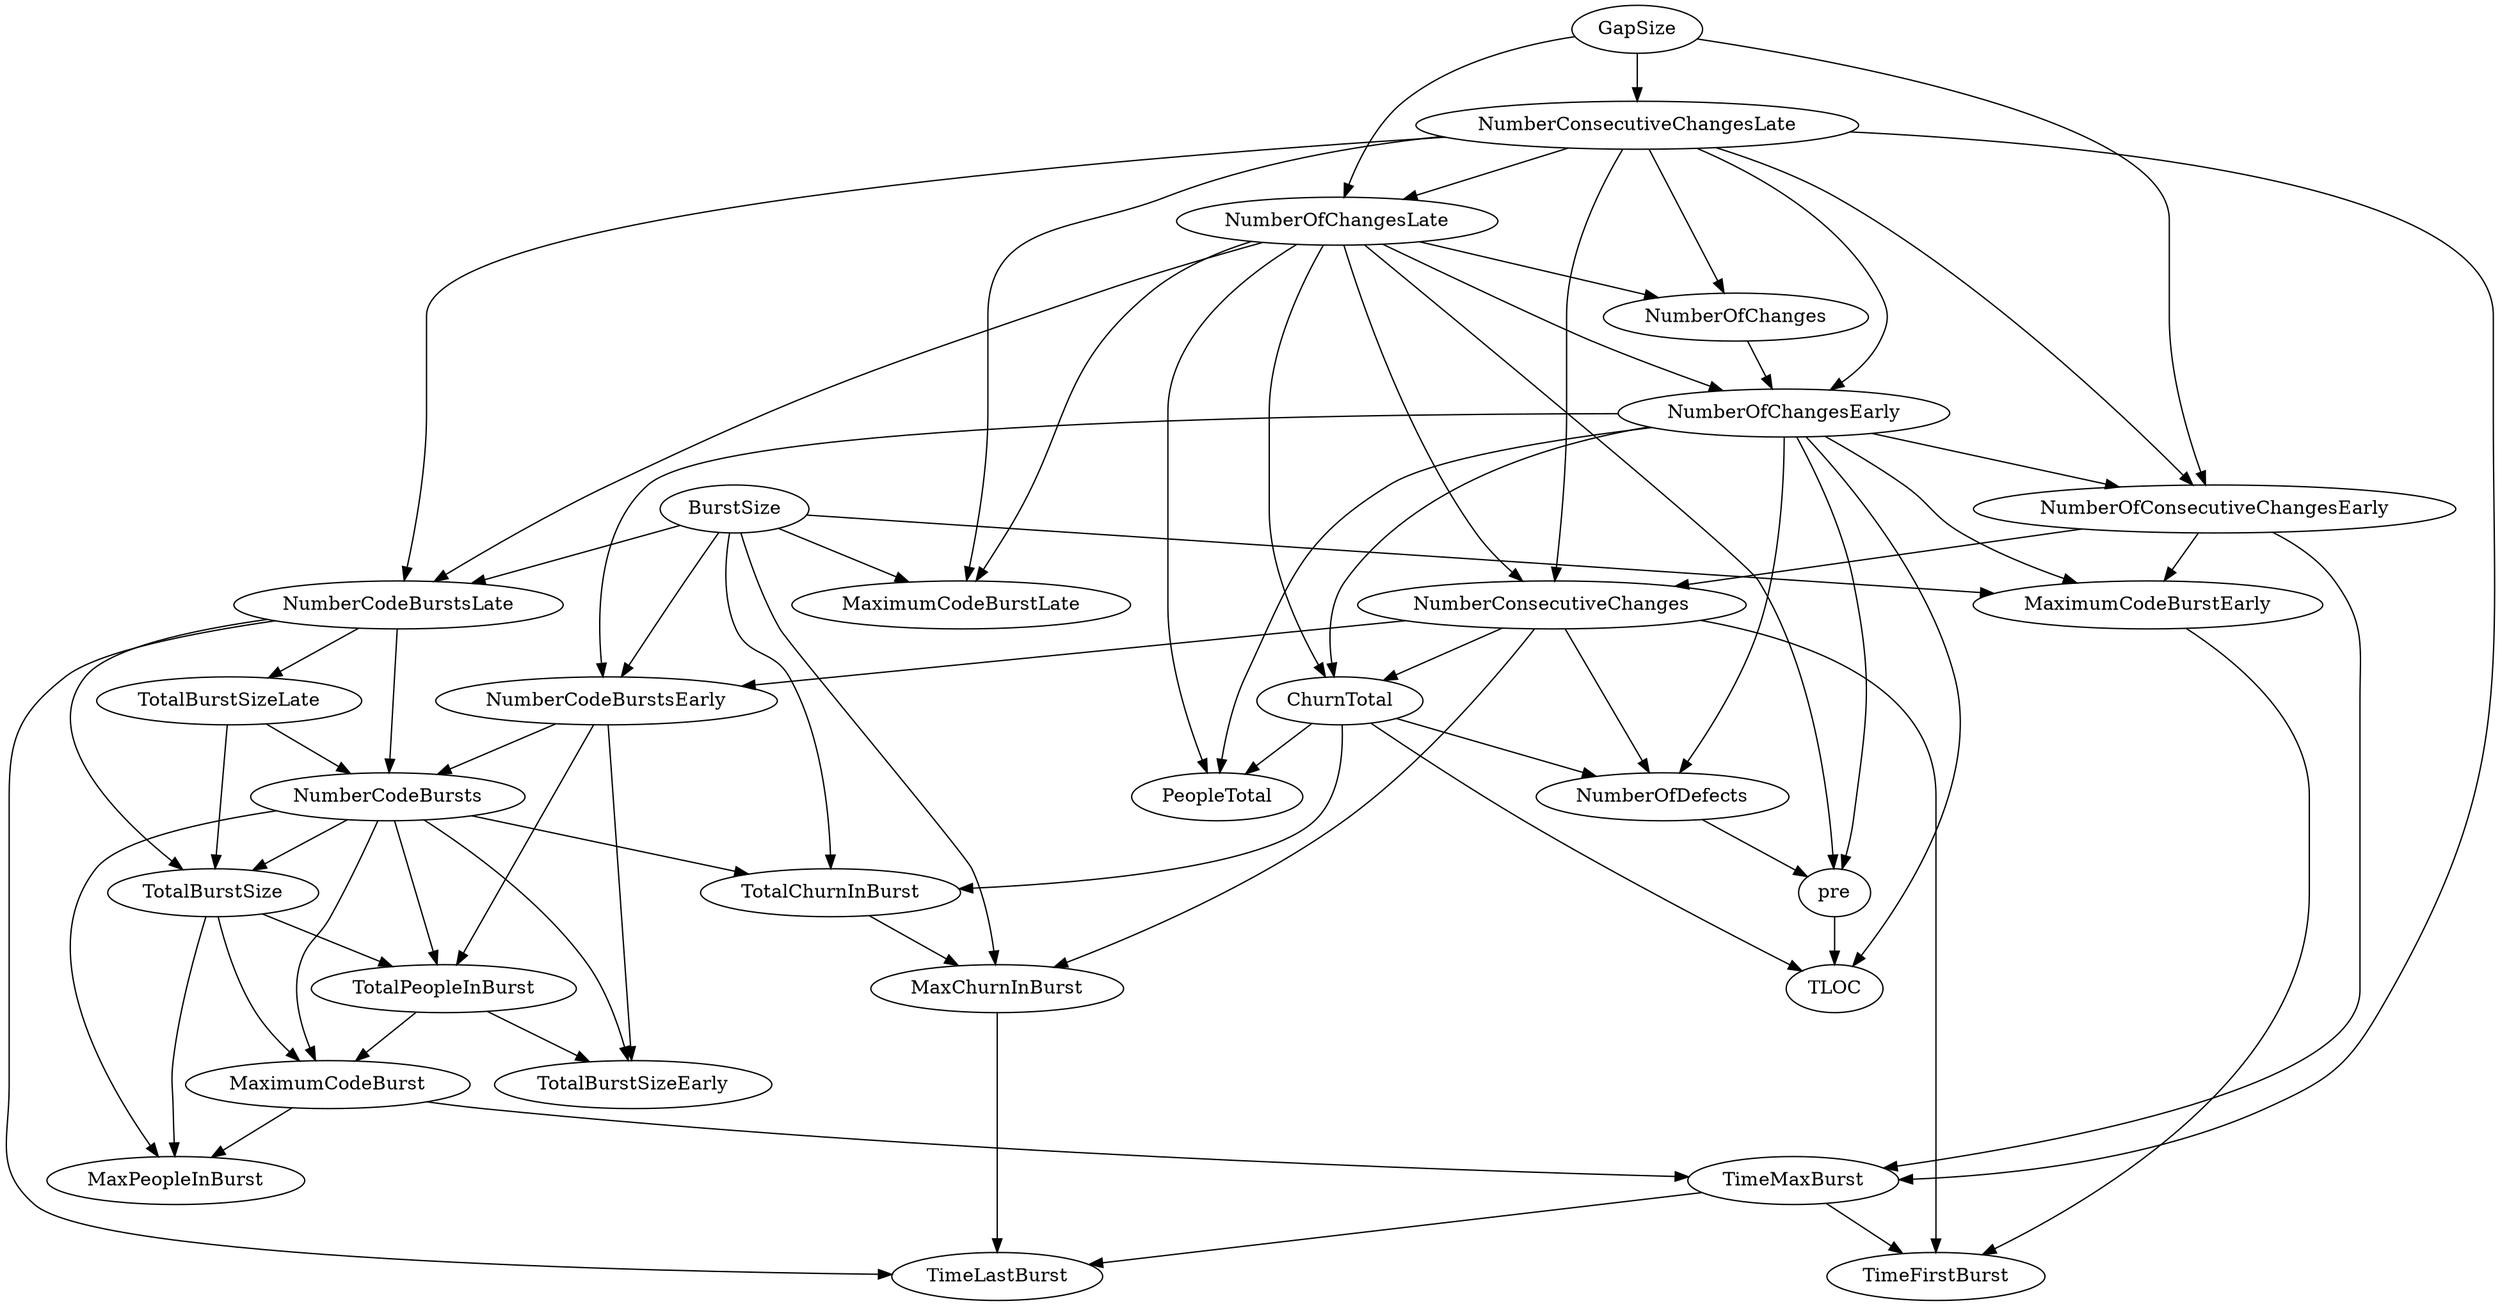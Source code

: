 digraph {
   TotalPeopleInBurst;
   MaximumCodeBurstLate;
   NumberOfChanges;
   MaxPeopleInBurst;
   TotalBurstSizeLate;
   NumberCodeBurstsLate;
   NumberOfChangesLate;
   NumberOfChangesEarly;
   MaxChurnInBurst;
   MaximumCodeBurstEarly;
   NumberCodeBurstsEarly;
   TimeFirstBurst;
   TotalChurnInBurst;
   ChurnTotal;
   MaximumCodeBurst;
   NumberOfConsecutiveChangesEarly;
   NumberConsecutiveChangesLate;
   TotalBurstSizeEarly;
   TotalBurstSize;
   TimeMaxBurst;
   NumberConsecutiveChanges;
   TimeLastBurst;
   NumberCodeBursts;
   PeopleTotal;
   pre;
   NumberOfDefects;
   TLOC;
   GapSize;
   BurstSize;
   TotalPeopleInBurst -> MaximumCodeBurst;
   TotalPeopleInBurst -> TotalBurstSizeEarly;
   NumberOfChanges -> NumberOfChangesEarly;
   TotalBurstSizeLate -> TotalBurstSize;
   TotalBurstSizeLate -> NumberCodeBursts;
   NumberCodeBurstsLate -> TotalBurstSizeLate;
   NumberCodeBurstsLate -> TotalBurstSize;
   NumberCodeBurstsLate -> TimeLastBurst;
   NumberCodeBurstsLate -> NumberCodeBursts;
   NumberOfChangesLate -> MaximumCodeBurstLate;
   NumberOfChangesLate -> NumberOfChanges;
   NumberOfChangesLate -> NumberCodeBurstsLate;
   NumberOfChangesLate -> NumberOfChangesEarly;
   NumberOfChangesLate -> ChurnTotal;
   NumberOfChangesLate -> NumberConsecutiveChanges;
   NumberOfChangesLate -> PeopleTotal;
   NumberOfChangesLate -> pre;
   NumberOfChangesEarly -> MaximumCodeBurstEarly;
   NumberOfChangesEarly -> NumberCodeBurstsEarly;
   NumberOfChangesEarly -> ChurnTotal;
   NumberOfChangesEarly -> NumberOfConsecutiveChangesEarly;
   NumberOfChangesEarly -> PeopleTotal;
   NumberOfChangesEarly -> pre;
   NumberOfChangesEarly -> NumberOfDefects;
   NumberOfChangesEarly -> TLOC;
   MaxChurnInBurst -> TimeLastBurst;
   MaximumCodeBurstEarly -> TimeFirstBurst;
   NumberCodeBurstsEarly -> TotalPeopleInBurst;
   NumberCodeBurstsEarly -> TotalBurstSizeEarly;
   NumberCodeBurstsEarly -> NumberCodeBursts;
   TotalChurnInBurst -> MaxChurnInBurst;
   ChurnTotal -> TotalChurnInBurst;
   ChurnTotal -> PeopleTotal;
   ChurnTotal -> NumberOfDefects;
   ChurnTotal -> TLOC;
   MaximumCodeBurst -> MaxPeopleInBurst;
   MaximumCodeBurst -> TimeMaxBurst;
   NumberOfConsecutiveChangesEarly -> MaximumCodeBurstEarly;
   NumberOfConsecutiveChangesEarly -> TimeMaxBurst;
   NumberOfConsecutiveChangesEarly -> NumberConsecutiveChanges;
   NumberConsecutiveChangesLate -> MaximumCodeBurstLate;
   NumberConsecutiveChangesLate -> NumberOfChanges;
   NumberConsecutiveChangesLate -> NumberCodeBurstsLate;
   NumberConsecutiveChangesLate -> NumberOfChangesLate;
   NumberConsecutiveChangesLate -> NumberOfChangesEarly;
   NumberConsecutiveChangesLate -> NumberOfConsecutiveChangesEarly;
   NumberConsecutiveChangesLate -> TimeMaxBurst;
   NumberConsecutiveChangesLate -> NumberConsecutiveChanges;
   TotalBurstSize -> TotalPeopleInBurst;
   TotalBurstSize -> MaxPeopleInBurst;
   TotalBurstSize -> MaximumCodeBurst;
   TimeMaxBurst -> TimeFirstBurst;
   TimeMaxBurst -> TimeLastBurst;
   NumberConsecutiveChanges -> MaxChurnInBurst;
   NumberConsecutiveChanges -> NumberCodeBurstsEarly;
   NumberConsecutiveChanges -> TimeFirstBurst;
   NumberConsecutiveChanges -> ChurnTotal;
   NumberConsecutiveChanges -> NumberOfDefects;
   NumberCodeBursts -> TotalPeopleInBurst;
   NumberCodeBursts -> MaxPeopleInBurst;
   NumberCodeBursts -> TotalChurnInBurst;
   NumberCodeBursts -> MaximumCodeBurst;
   NumberCodeBursts -> TotalBurstSizeEarly;
   NumberCodeBursts -> TotalBurstSize;
   pre -> TLOC;
   NumberOfDefects -> pre;
   GapSize -> NumberOfChangesLate;
   GapSize -> NumberOfConsecutiveChangesEarly;
   GapSize -> NumberConsecutiveChangesLate;
   BurstSize -> MaximumCodeBurstLate;
   BurstSize -> NumberCodeBurstsLate;
   BurstSize -> MaxChurnInBurst;
   BurstSize -> MaximumCodeBurstEarly;
   BurstSize -> NumberCodeBurstsEarly;
   BurstSize -> TotalChurnInBurst;
}
